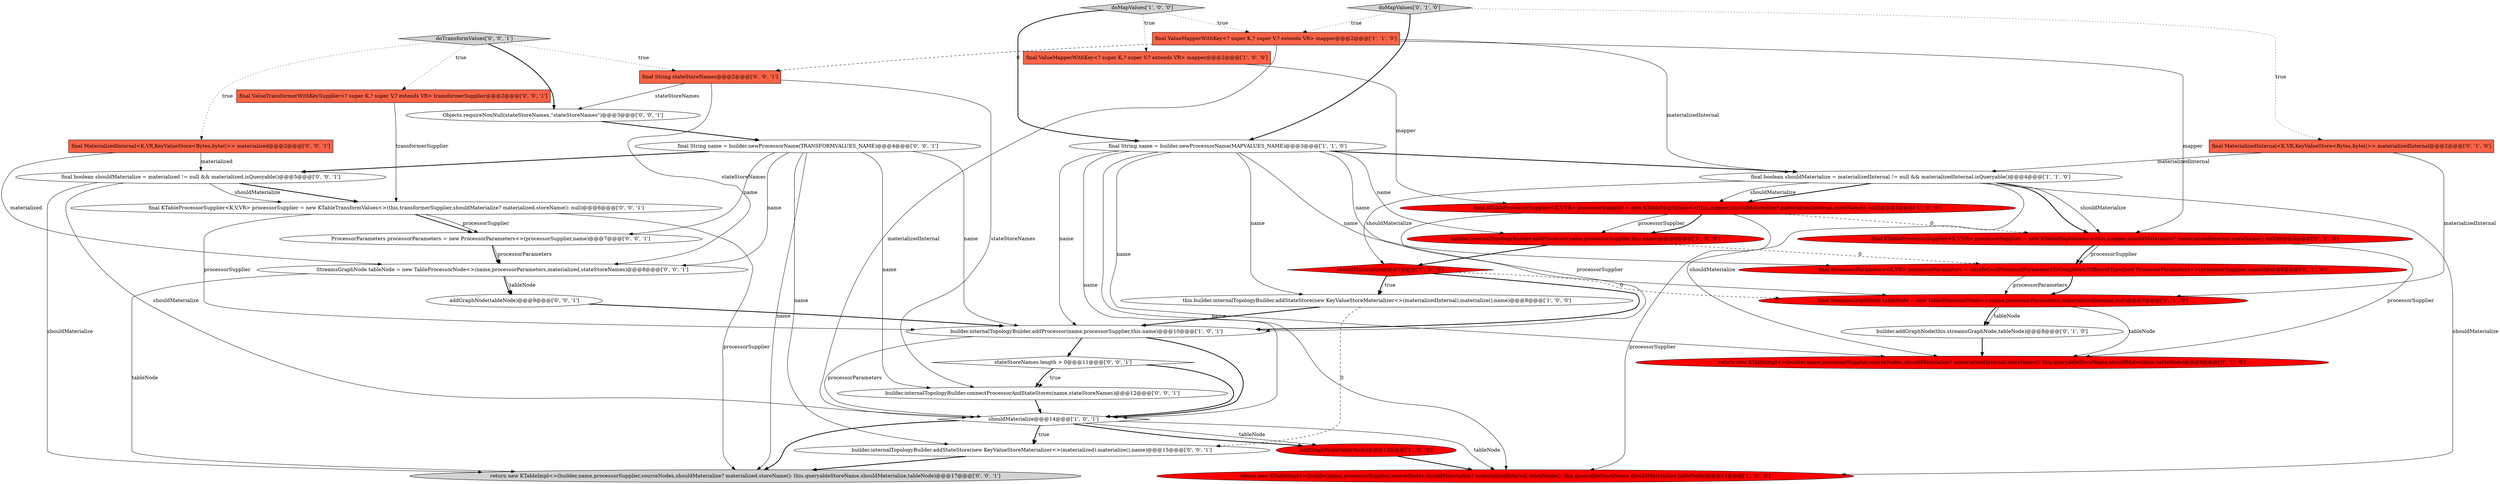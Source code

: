 digraph {
18 [style = filled, label = "final StreamsGraphNode tableNode = new TableProcessorNode<>(name,processorParameters,materializedInternal,null)@@@7@@@['0', '1', '0']", fillcolor = red, shape = ellipse image = "AAA1AAABBB2BBB"];
34 [style = filled, label = "StreamsGraphNode tableNode = new TableProcessorNode<>(name,processorParameters,materialized,stateStoreNames)@@@8@@@['0', '0', '1']", fillcolor = white, shape = ellipse image = "AAA0AAABBB3BBB"];
1 [style = filled, label = "return new KTableImpl<>(builder,name,processorSupplier,sourceNodes,shouldMaterialize? materializedInternal.storeName(): this.queryableStoreName,shouldMaterialize,tableNode)@@@13@@@['1', '0', '0']", fillcolor = red, shape = ellipse image = "AAA1AAABBB1BBB"];
27 [style = filled, label = "ProcessorParameters processorParameters = new ProcessorParameters<>(processorSupplier,name)@@@7@@@['0', '0', '1']", fillcolor = white, shape = ellipse image = "AAA0AAABBB3BBB"];
14 [style = filled, label = "doMapValues['0', '1', '0']", fillcolor = lightgray, shape = diamond image = "AAA0AAABBB2BBB"];
21 [style = filled, label = "builder.internalTopologyBuilder.connectProcessorAndStateStores(name,stateStoreNames)@@@12@@@['0', '0', '1']", fillcolor = white, shape = ellipse image = "AAA0AAABBB3BBB"];
2 [style = filled, label = "builder.internalTopologyBuilder.addProcessor(name,processorSupplier,this.name)@@@6@@@['1', '0', '0']", fillcolor = red, shape = ellipse image = "AAA1AAABBB1BBB"];
16 [style = filled, label = "final KTableProcessorSupplier<K,V,VR> processorSupplier = new KTableMapValues<>(this,mapper,shouldMaterialize? materializedInternal.storeName(): null)@@@5@@@['0', '1', '0']", fillcolor = red, shape = ellipse image = "AAA1AAABBB2BBB"];
19 [style = filled, label = "return new KTableImpl<>(builder,name,processorSupplier,sourceNodes,shouldMaterialize? materializedInternal.storeName(): this.queryableStoreName,shouldMaterialize,tableNode)@@@9@@@['0', '1', '0']", fillcolor = red, shape = ellipse image = "AAA1AAABBB2BBB"];
32 [style = filled, label = "final String stateStoreNames@@@2@@@['0', '0', '1']", fillcolor = tomato, shape = box image = "AAA0AAABBB3BBB"];
31 [style = filled, label = "final KTableProcessorSupplier<K,V,VR> processorSupplier = new KTableTransformValues<>(this,transformerSupplier,shouldMaterialize? materialized.storeName(): null)@@@6@@@['0', '0', '1']", fillcolor = white, shape = ellipse image = "AAA0AAABBB3BBB"];
9 [style = filled, label = "shouldMaterialize@@@14@@@['1', '0', '1']", fillcolor = white, shape = diamond image = "AAA0AAABBB1BBB"];
30 [style = filled, label = "final String name = builder.newProcessorName(TRANSFORMVALUES_NAME)@@@4@@@['0', '0', '1']", fillcolor = white, shape = ellipse image = "AAA0AAABBB3BBB"];
7 [style = filled, label = "final String name = builder.newProcessorName(MAPVALUES_NAME)@@@3@@@['1', '1', '0']", fillcolor = white, shape = ellipse image = "AAA0AAABBB1BBB"];
25 [style = filled, label = "addGraphNode(tableNode)@@@9@@@['0', '0', '1']", fillcolor = white, shape = ellipse image = "AAA0AAABBB3BBB"];
22 [style = filled, label = "doTransformValues['0', '0', '1']", fillcolor = lightgray, shape = diamond image = "AAA0AAABBB3BBB"];
8 [style = filled, label = "final boolean shouldMaterialize = materializedInternal != null && materializedInternal.isQueryable()@@@4@@@['1', '1', '0']", fillcolor = white, shape = ellipse image = "AAA0AAABBB1BBB"];
23 [style = filled, label = "final boolean shouldMaterialize = materialized != null && materialized.isQueryable()@@@5@@@['0', '0', '1']", fillcolor = white, shape = ellipse image = "AAA0AAABBB3BBB"];
15 [style = filled, label = "final ProcessorParameters<K,VR> processorParameters = unsafeCastProcessorParametersToCompletelyDifferentType(new ProcessorParameters<>(processorSupplier,name))@@@6@@@['0', '1', '0']", fillcolor = red, shape = ellipse image = "AAA1AAABBB2BBB"];
3 [style = filled, label = "addGraphNode(tableNode)@@@12@@@['1', '0', '0']", fillcolor = red, shape = ellipse image = "AAA1AAABBB1BBB"];
10 [style = filled, label = "doMapValues['1', '0', '0']", fillcolor = lightgray, shape = diamond image = "AAA0AAABBB1BBB"];
11 [style = filled, label = "final KTableProcessorSupplier<K,V,VR> processorSupplier = new KTableMapValues<>(this,mapper,shouldMaterialize? materializedInternal.storeName(): null)@@@5@@@['1', '0', '0']", fillcolor = red, shape = ellipse image = "AAA1AAABBB1BBB"];
17 [style = filled, label = "builder.addGraphNode(this.streamsGraphNode,tableNode)@@@8@@@['0', '1', '0']", fillcolor = white, shape = ellipse image = "AAA0AAABBB2BBB"];
5 [style = filled, label = "this.builder.internalTopologyBuilder.addStateStore(new KeyValueStoreMaterializer<>(materializedInternal).materialize(),name)@@@8@@@['1', '0', '0']", fillcolor = white, shape = ellipse image = "AAA0AAABBB1BBB"];
26 [style = filled, label = "final ValueTransformerWithKeySupplier<? super K,? super V,? extends VR> transformerSupplier@@@2@@@['0', '0', '1']", fillcolor = tomato, shape = box image = "AAA0AAABBB3BBB"];
6 [style = filled, label = "builder.internalTopologyBuilder.addProcessor(name,processorSupplier,this.name)@@@10@@@['1', '0', '1']", fillcolor = white, shape = ellipse image = "AAA0AAABBB1BBB"];
13 [style = filled, label = "final MaterializedInternal<K,VR,KeyValueStore<Bytes,byte((>> materializedInternal@@@2@@@['0', '1', '0']", fillcolor = tomato, shape = box image = "AAA0AAABBB2BBB"];
29 [style = filled, label = "Objects.requireNonNull(stateStoreNames,\"stateStoreNames\")@@@3@@@['0', '0', '1']", fillcolor = white, shape = ellipse image = "AAA0AAABBB3BBB"];
0 [style = filled, label = "final ValueMapperWithKey<? super K,? super V,? extends VR> mapper@@@2@@@['1', '0', '0']", fillcolor = tomato, shape = box image = "AAA0AAABBB1BBB"];
24 [style = filled, label = "builder.internalTopologyBuilder.addStateStore(new KeyValueStoreMaterializer<>(materialized).materialize(),name)@@@15@@@['0', '0', '1']", fillcolor = white, shape = ellipse image = "AAA0AAABBB3BBB"];
4 [style = filled, label = "final ValueMapperWithKey<? super K,? super V,? extends VR> mapper@@@2@@@['1', '1', '0']", fillcolor = tomato, shape = box image = "AAA0AAABBB1BBB"];
20 [style = filled, label = "return new KTableImpl<>(builder,name,processorSupplier,sourceNodes,shouldMaterialize? materialized.storeName(): this.queryableStoreName,shouldMaterialize,tableNode)@@@17@@@['0', '0', '1']", fillcolor = lightgray, shape = ellipse image = "AAA0AAABBB3BBB"];
28 [style = filled, label = "final MaterializedInternal<K,VR,KeyValueStore<Bytes,byte((>> materialized@@@2@@@['0', '0', '1']", fillcolor = tomato, shape = box image = "AAA0AAABBB3BBB"];
33 [style = filled, label = "stateStoreNames.length > 0@@@11@@@['0', '0', '1']", fillcolor = white, shape = diamond image = "AAA0AAABBB3BBB"];
12 [style = filled, label = "shouldMaterialize@@@7@@@['1', '0', '0']", fillcolor = red, shape = diamond image = "AAA1AAABBB1BBB"];
32->29 [style = solid, label="stateStoreNames"];
8->16 [style = bold, label=""];
12->5 [style = bold, label=""];
30->20 [style = solid, label="name"];
18->17 [style = solid, label="tableNode"];
29->30 [style = bold, label=""];
11->16 [style = dashed, label="0"];
5->24 [style = dashed, label="0"];
7->1 [style = solid, label="name"];
15->18 [style = solid, label="processorParameters"];
7->18 [style = solid, label="name"];
25->6 [style = bold, label=""];
7->8 [style = bold, label=""];
23->20 [style = solid, label="shouldMaterialize"];
14->7 [style = bold, label=""];
9->1 [style = solid, label="tableNode"];
7->6 [style = solid, label="name"];
30->27 [style = solid, label="name"];
7->9 [style = solid, label="name"];
23->9 [style = solid, label="shouldMaterialize"];
32->34 [style = solid, label="stateStoreNames"];
26->31 [style = solid, label="transformerSupplier"];
10->4 [style = dotted, label="true"];
8->11 [style = bold, label=""];
9->24 [style = bold, label=""];
31->6 [style = solid, label="processorSupplier"];
8->12 [style = solid, label="shouldMaterialize"];
10->7 [style = bold, label=""];
2->15 [style = dashed, label="0"];
24->20 [style = bold, label=""];
9->24 [style = dotted, label="true"];
21->9 [style = bold, label=""];
5->6 [style = bold, label=""];
31->27 [style = bold, label=""];
30->6 [style = solid, label="name"];
7->19 [style = solid, label="name"];
27->34 [style = solid, label="processorParameters"];
10->0 [style = dotted, label="true"];
30->24 [style = solid, label="name"];
28->34 [style = solid, label="materialized"];
14->4 [style = dotted, label="true"];
22->32 [style = dotted, label="true"];
7->5 [style = solid, label="name"];
0->11 [style = solid, label="mapper"];
16->19 [style = solid, label="processorSupplier"];
23->31 [style = bold, label=""];
32->21 [style = solid, label="stateStoreNames"];
3->1 [style = bold, label=""];
22->29 [style = bold, label=""];
9->20 [style = bold, label=""];
11->1 [style = solid, label="processorSupplier"];
23->31 [style = solid, label="shouldMaterialize"];
9->3 [style = solid, label="tableNode"];
27->34 [style = bold, label=""];
33->21 [style = dotted, label="true"];
30->21 [style = solid, label="name"];
22->26 [style = dotted, label="true"];
6->33 [style = bold, label=""];
9->3 [style = bold, label=""];
4->9 [style = solid, label="materializedInternal"];
16->15 [style = solid, label="processorSupplier"];
16->15 [style = bold, label=""];
34->25 [style = bold, label=""];
7->15 [style = solid, label="name"];
11->2 [style = solid, label="processorSupplier"];
34->25 [style = solid, label="tableNode"];
30->34 [style = solid, label="name"];
30->23 [style = bold, label=""];
34->20 [style = solid, label="tableNode"];
6->9 [style = solid, label="processorParameters"];
18->17 [style = bold, label=""];
22->28 [style = dotted, label="true"];
8->19 [style = solid, label="shouldMaterialize"];
33->9 [style = bold, label=""];
12->6 [style = bold, label=""];
8->1 [style = solid, label="shouldMaterialize"];
31->20 [style = solid, label="processorSupplier"];
15->18 [style = bold, label=""];
11->2 [style = bold, label=""];
17->19 [style = bold, label=""];
28->23 [style = solid, label="materialized"];
31->27 [style = solid, label="processorSupplier"];
2->12 [style = bold, label=""];
14->13 [style = dotted, label="true"];
4->32 [style = dashed, label="0"];
4->16 [style = solid, label="mapper"];
11->6 [style = solid, label="processorSupplier"];
4->8 [style = solid, label="materializedInternal"];
12->5 [style = dotted, label="true"];
18->19 [style = solid, label="tableNode"];
7->2 [style = solid, label="name"];
13->8 [style = solid, label="materializedInternal"];
8->11 [style = solid, label="shouldMaterialize"];
12->18 [style = dashed, label="0"];
6->9 [style = bold, label=""];
33->21 [style = bold, label=""];
13->18 [style = solid, label="materializedInternal"];
8->16 [style = solid, label="shouldMaterialize"];
}
